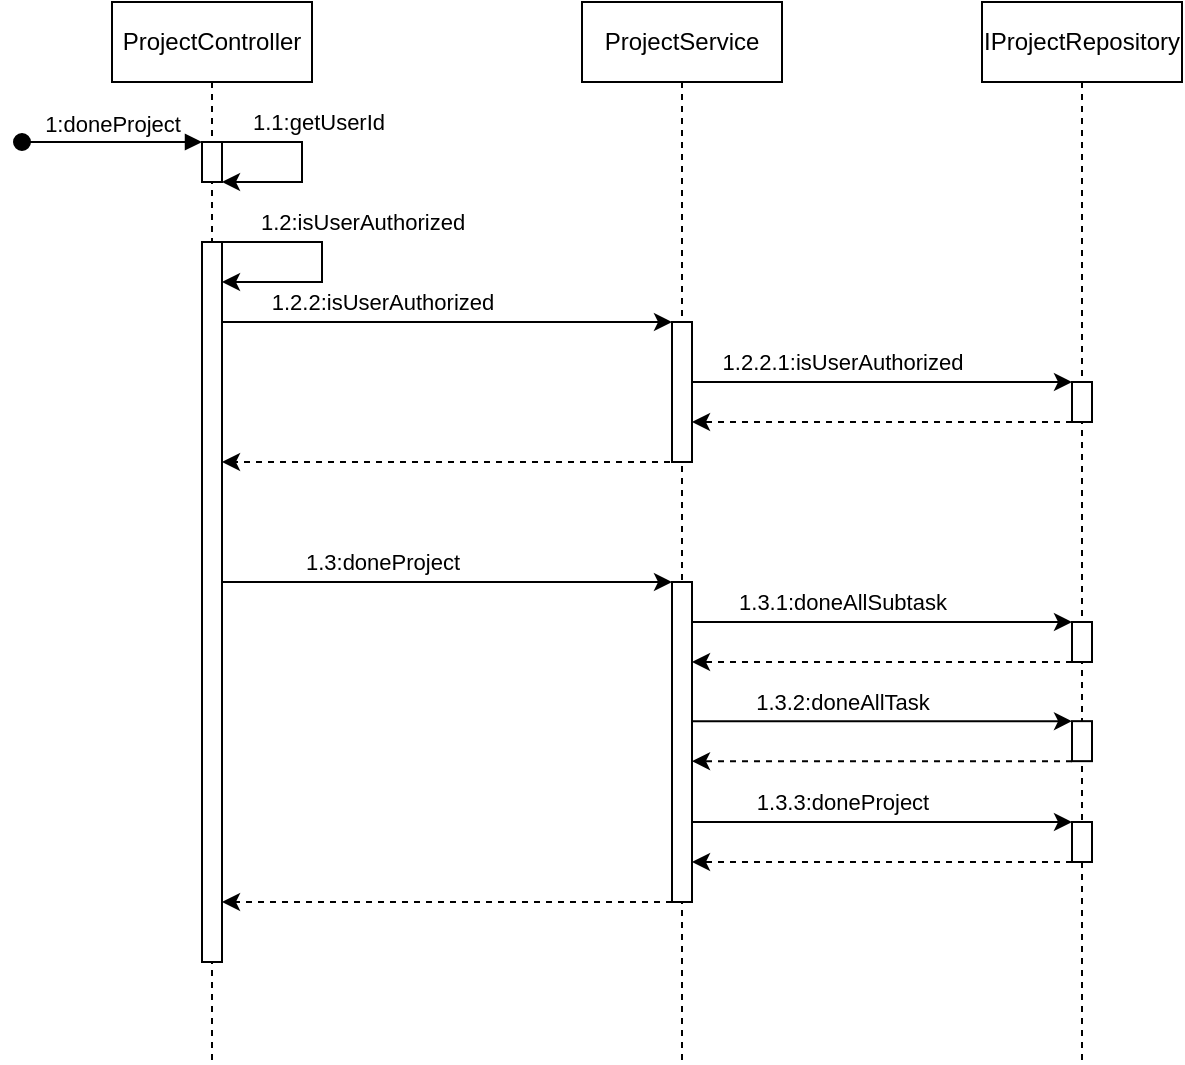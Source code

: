 <mxfile version="21.2.3" type="github">
  <diagram name="Page-1" id="2YBvvXClWsGukQMizWep">
    <mxGraphModel dx="1235" dy="624" grid="1" gridSize="10" guides="1" tooltips="1" connect="1" arrows="1" fold="1" page="1" pageScale="1" pageWidth="850" pageHeight="1100" math="0" shadow="0">
      <root>
        <mxCell id="0" />
        <mxCell id="1" parent="0" />
        <mxCell id="aM9ryv3xv72pqoxQDRHE-1" value="ProjectController" style="shape=umlLifeline;perimeter=lifelinePerimeter;whiteSpace=wrap;html=1;container=0;dropTarget=0;collapsible=0;recursiveResize=0;outlineConnect=0;portConstraint=eastwest;newEdgeStyle={&quot;edgeStyle&quot;:&quot;elbowEdgeStyle&quot;,&quot;elbow&quot;:&quot;vertical&quot;,&quot;curved&quot;:0,&quot;rounded&quot;:0};" parent="1" vertex="1">
          <mxGeometry x="145" y="60" width="100" height="530" as="geometry" />
        </mxCell>
        <mxCell id="aM9ryv3xv72pqoxQDRHE-3" value="1:doneProject" style="html=1;verticalAlign=bottom;startArrow=oval;endArrow=block;startSize=8;edgeStyle=elbowEdgeStyle;elbow=vertical;curved=0;rounded=0;" parent="aM9ryv3xv72pqoxQDRHE-1" edge="1">
          <mxGeometry relative="1" as="geometry">
            <mxPoint x="-45" y="70" as="sourcePoint" />
            <mxPoint x="45" y="70" as="targetPoint" />
          </mxGeometry>
        </mxCell>
        <mxCell id="aM9ryv3xv72pqoxQDRHE-5" value="ProjectService" style="shape=umlLifeline;perimeter=lifelinePerimeter;whiteSpace=wrap;html=1;container=0;dropTarget=0;collapsible=0;recursiveResize=0;outlineConnect=0;portConstraint=eastwest;newEdgeStyle={&quot;edgeStyle&quot;:&quot;elbowEdgeStyle&quot;,&quot;elbow&quot;:&quot;vertical&quot;,&quot;curved&quot;:0,&quot;rounded&quot;:0};" parent="1" vertex="1">
          <mxGeometry x="380" y="60" width="100" height="530" as="geometry" />
        </mxCell>
        <mxCell id="7DoRPzjKM_8E1x4DaRNj-118" value="IProjectRepository" style="shape=umlLifeline;perimeter=lifelinePerimeter;whiteSpace=wrap;html=1;container=0;dropTarget=0;collapsible=0;recursiveResize=0;outlineConnect=0;portConstraint=eastwest;newEdgeStyle={&quot;edgeStyle&quot;:&quot;elbowEdgeStyle&quot;,&quot;elbow&quot;:&quot;vertical&quot;,&quot;curved&quot;:0,&quot;rounded&quot;:0};" vertex="1" parent="1">
          <mxGeometry x="580" y="60" width="100" height="530" as="geometry" />
        </mxCell>
        <mxCell id="7DoRPzjKM_8E1x4DaRNj-119" value="" style="html=1;points=[];perimeter=orthogonalPerimeter;outlineConnect=0;targetShapes=umlLifeline;portConstraint=eastwest;newEdgeStyle={&quot;edgeStyle&quot;:&quot;elbowEdgeStyle&quot;,&quot;elbow&quot;:&quot;vertical&quot;,&quot;curved&quot;:0,&quot;rounded&quot;:0};" vertex="1" parent="1">
          <mxGeometry x="190" y="130" width="10" height="20" as="geometry" />
        </mxCell>
        <object label="" id="7DoRPzjKM_8E1x4DaRNj-120">
          <mxCell style="endArrow=classic;html=1;rounded=0;" edge="1" parent="1" source="7DoRPzjKM_8E1x4DaRNj-119" target="7DoRPzjKM_8E1x4DaRNj-119">
            <mxGeometry width="50" height="50" relative="1" as="geometry">
              <mxPoint x="220" y="150" as="sourcePoint" />
              <mxPoint x="350" y="180" as="targetPoint" />
              <Array as="points">
                <mxPoint x="220" y="130" />
                <mxPoint x="240" y="130" />
                <mxPoint x="240" y="150" />
              </Array>
            </mxGeometry>
          </mxCell>
        </object>
        <mxCell id="7DoRPzjKM_8E1x4DaRNj-121" value="1.1:getUserId" style="edgeLabel;html=1;align=center;verticalAlign=middle;resizable=0;points=[];" vertex="1" connectable="0" parent="7DoRPzjKM_8E1x4DaRNj-120">
          <mxGeometry x="-0.635" relative="1" as="geometry">
            <mxPoint x="29" y="-10" as="offset" />
          </mxGeometry>
        </mxCell>
        <mxCell id="7DoRPzjKM_8E1x4DaRNj-122" value="" style="html=1;points=[];perimeter=orthogonalPerimeter;outlineConnect=0;targetShapes=umlLifeline;portConstraint=eastwest;newEdgeStyle={&quot;edgeStyle&quot;:&quot;elbowEdgeStyle&quot;,&quot;elbow&quot;:&quot;vertical&quot;,&quot;curved&quot;:0,&quot;rounded&quot;:0};" vertex="1" parent="1">
          <mxGeometry x="190" y="180" width="10" height="360" as="geometry" />
        </mxCell>
        <object label="" id="7DoRPzjKM_8E1x4DaRNj-123">
          <mxCell style="endArrow=classic;html=1;rounded=0;" edge="1" parent="1" source="7DoRPzjKM_8E1x4DaRNj-122" target="7DoRPzjKM_8E1x4DaRNj-122">
            <mxGeometry width="50" height="50" relative="1" as="geometry">
              <mxPoint x="210" y="140" as="sourcePoint" />
              <mxPoint x="250" y="250" as="targetPoint" />
              <Array as="points">
                <mxPoint x="230" y="180" />
                <mxPoint x="250" y="180" />
                <mxPoint x="250" y="200" />
              </Array>
            </mxGeometry>
          </mxCell>
        </object>
        <mxCell id="7DoRPzjKM_8E1x4DaRNj-124" value="1.2:isUserAuthorized" style="edgeLabel;html=1;align=center;verticalAlign=middle;resizable=0;points=[];" vertex="1" connectable="0" parent="7DoRPzjKM_8E1x4DaRNj-123">
          <mxGeometry x="-0.635" relative="1" as="geometry">
            <mxPoint x="48" y="-10" as="offset" />
          </mxGeometry>
        </mxCell>
        <mxCell id="7DoRPzjKM_8E1x4DaRNj-125" value="" style="html=1;points=[];perimeter=orthogonalPerimeter;outlineConnect=0;targetShapes=umlLifeline;portConstraint=eastwest;newEdgeStyle={&quot;edgeStyle&quot;:&quot;elbowEdgeStyle&quot;,&quot;elbow&quot;:&quot;vertical&quot;,&quot;curved&quot;:0,&quot;rounded&quot;:0};" vertex="1" parent="1">
          <mxGeometry x="425" y="220" width="10" height="70" as="geometry" />
        </mxCell>
        <mxCell id="7DoRPzjKM_8E1x4DaRNj-126" value="" style="html=1;points=[];perimeter=orthogonalPerimeter;outlineConnect=0;targetShapes=umlLifeline;portConstraint=eastwest;newEdgeStyle={&quot;edgeStyle&quot;:&quot;elbowEdgeStyle&quot;,&quot;elbow&quot;:&quot;vertical&quot;,&quot;curved&quot;:0,&quot;rounded&quot;:0};" vertex="1" parent="1">
          <mxGeometry x="425" y="350" width="10" height="160" as="geometry" />
        </mxCell>
        <mxCell id="7DoRPzjKM_8E1x4DaRNj-133" value="" style="html=1;points=[];perimeter=orthogonalPerimeter;outlineConnect=0;targetShapes=umlLifeline;portConstraint=eastwest;newEdgeStyle={&quot;edgeStyle&quot;:&quot;elbowEdgeStyle&quot;,&quot;elbow&quot;:&quot;vertical&quot;,&quot;curved&quot;:0,&quot;rounded&quot;:0};" vertex="1" parent="1">
          <mxGeometry x="625" y="250" width="10" height="20" as="geometry" />
        </mxCell>
        <mxCell id="7DoRPzjKM_8E1x4DaRNj-134" value="" style="html=1;points=[];perimeter=orthogonalPerimeter;outlineConnect=0;targetShapes=umlLifeline;portConstraint=eastwest;newEdgeStyle={&quot;edgeStyle&quot;:&quot;elbowEdgeStyle&quot;,&quot;elbow&quot;:&quot;vertical&quot;,&quot;curved&quot;:0,&quot;rounded&quot;:0};" vertex="1" parent="1">
          <mxGeometry x="625" y="370" width="10" height="20" as="geometry" />
        </mxCell>
        <mxCell id="7DoRPzjKM_8E1x4DaRNj-143" value="" style="endArrow=classic;html=1;rounded=0;" edge="1" parent="1" source="7DoRPzjKM_8E1x4DaRNj-122" target="7DoRPzjKM_8E1x4DaRNj-125">
          <mxGeometry width="50" height="50" relative="1" as="geometry">
            <mxPoint x="200" y="230" as="sourcePoint" />
            <mxPoint x="430" y="230" as="targetPoint" />
            <Array as="points">
              <mxPoint x="310" y="220" />
            </Array>
          </mxGeometry>
        </mxCell>
        <mxCell id="7DoRPzjKM_8E1x4DaRNj-144" value="1.2.2:isUserAuthorized" style="edgeLabel;html=1;align=center;verticalAlign=middle;resizable=0;points=[];" vertex="1" connectable="0" parent="7DoRPzjKM_8E1x4DaRNj-143">
          <mxGeometry x="-0.711" relative="1" as="geometry">
            <mxPoint x="47" y="-10" as="offset" />
          </mxGeometry>
        </mxCell>
        <mxCell id="7DoRPzjKM_8E1x4DaRNj-145" value="" style="endArrow=classic;html=1;rounded=0;" edge="1" parent="1" source="7DoRPzjKM_8E1x4DaRNj-125" target="7DoRPzjKM_8E1x4DaRNj-133">
          <mxGeometry width="50" height="50" relative="1" as="geometry">
            <mxPoint x="440" y="250" as="sourcePoint" />
            <mxPoint x="620" y="250" as="targetPoint" />
            <Array as="points">
              <mxPoint x="550" y="250" />
            </Array>
          </mxGeometry>
        </mxCell>
        <mxCell id="7DoRPzjKM_8E1x4DaRNj-146" value="1.2.2.1:isUserAuthorized" style="edgeLabel;html=1;align=center;verticalAlign=middle;resizable=0;points=[];" vertex="1" connectable="0" parent="7DoRPzjKM_8E1x4DaRNj-145">
          <mxGeometry x="-0.711" relative="1" as="geometry">
            <mxPoint x="47" y="-10" as="offset" />
          </mxGeometry>
        </mxCell>
        <mxCell id="7DoRPzjKM_8E1x4DaRNj-147" value="" style="endArrow=classic;html=1;rounded=0;dashed=1;" edge="1" parent="1" source="7DoRPzjKM_8E1x4DaRNj-133" target="7DoRPzjKM_8E1x4DaRNj-125">
          <mxGeometry width="50" height="50" relative="1" as="geometry">
            <mxPoint x="320" y="260" as="sourcePoint" />
            <mxPoint x="440" y="270" as="targetPoint" />
            <Array as="points">
              <mxPoint x="510" y="270" />
            </Array>
          </mxGeometry>
        </mxCell>
        <mxCell id="7DoRPzjKM_8E1x4DaRNj-148" value="" style="endArrow=classic;html=1;rounded=0;dashed=1;" edge="1" parent="1" target="7DoRPzjKM_8E1x4DaRNj-122">
          <mxGeometry width="50" height="50" relative="1" as="geometry">
            <mxPoint x="430" y="290" as="sourcePoint" />
            <mxPoint x="240" y="290" as="targetPoint" />
            <Array as="points">
              <mxPoint x="315" y="290" />
            </Array>
          </mxGeometry>
        </mxCell>
        <mxCell id="7DoRPzjKM_8E1x4DaRNj-149" value="" style="endArrow=classic;html=1;rounded=0;" edge="1" parent="1" source="7DoRPzjKM_8E1x4DaRNj-122">
          <mxGeometry width="50" height="50" relative="1" as="geometry">
            <mxPoint x="210" y="350" as="sourcePoint" />
            <mxPoint x="425" y="350" as="targetPoint" />
            <Array as="points">
              <mxPoint x="310" y="350" />
            </Array>
          </mxGeometry>
        </mxCell>
        <mxCell id="7DoRPzjKM_8E1x4DaRNj-150" value="1.3:doneProject" style="edgeLabel;html=1;align=center;verticalAlign=middle;resizable=0;points=[];" vertex="1" connectable="0" parent="7DoRPzjKM_8E1x4DaRNj-149">
          <mxGeometry x="-0.711" relative="1" as="geometry">
            <mxPoint x="47" y="-10" as="offset" />
          </mxGeometry>
        </mxCell>
        <mxCell id="7DoRPzjKM_8E1x4DaRNj-151" value="" style="endArrow=classic;html=1;rounded=0;" edge="1" parent="1" source="7DoRPzjKM_8E1x4DaRNj-126" target="7DoRPzjKM_8E1x4DaRNj-134">
          <mxGeometry width="50" height="50" relative="1" as="geometry">
            <mxPoint x="510" y="370" as="sourcePoint" />
            <mxPoint x="690" y="370" as="targetPoint" />
            <Array as="points">
              <mxPoint x="620" y="370" />
            </Array>
          </mxGeometry>
        </mxCell>
        <mxCell id="7DoRPzjKM_8E1x4DaRNj-152" value="1.3.1:doneAllSubtask" style="edgeLabel;html=1;align=center;verticalAlign=middle;resizable=0;points=[];" vertex="1" connectable="0" parent="7DoRPzjKM_8E1x4DaRNj-151">
          <mxGeometry x="-0.711" relative="1" as="geometry">
            <mxPoint x="47" y="-10" as="offset" />
          </mxGeometry>
        </mxCell>
        <mxCell id="7DoRPzjKM_8E1x4DaRNj-153" value="" style="endArrow=classic;html=1;rounded=0;dashed=1;" edge="1" parent="1" source="7DoRPzjKM_8E1x4DaRNj-134" target="7DoRPzjKM_8E1x4DaRNj-126">
          <mxGeometry width="50" height="50" relative="1" as="geometry">
            <mxPoint x="390" y="380" as="sourcePoint" />
            <mxPoint x="510" y="390" as="targetPoint" />
            <Array as="points">
              <mxPoint x="580" y="390" />
            </Array>
          </mxGeometry>
        </mxCell>
        <mxCell id="7DoRPzjKM_8E1x4DaRNj-154" value="" style="endArrow=classic;html=1;rounded=0;dashed=1;" edge="1" parent="1" source="7DoRPzjKM_8E1x4DaRNj-126" target="7DoRPzjKM_8E1x4DaRNj-122">
          <mxGeometry width="50" height="50" relative="1" as="geometry">
            <mxPoint x="430" y="420" as="sourcePoint" />
            <mxPoint x="210" y="510" as="targetPoint" />
            <Array as="points">
              <mxPoint x="310" y="510" />
            </Array>
          </mxGeometry>
        </mxCell>
        <mxCell id="7DoRPzjKM_8E1x4DaRNj-197" value="" style="html=1;points=[];perimeter=orthogonalPerimeter;outlineConnect=0;targetShapes=umlLifeline;portConstraint=eastwest;newEdgeStyle={&quot;edgeStyle&quot;:&quot;elbowEdgeStyle&quot;,&quot;elbow&quot;:&quot;vertical&quot;,&quot;curved&quot;:0,&quot;rounded&quot;:0};" vertex="1" parent="1">
          <mxGeometry x="625" y="419.58" width="10" height="20" as="geometry" />
        </mxCell>
        <mxCell id="7DoRPzjKM_8E1x4DaRNj-198" value="" style="endArrow=classic;html=1;rounded=0;" edge="1" target="7DoRPzjKM_8E1x4DaRNj-197" parent="1">
          <mxGeometry width="50" height="50" relative="1" as="geometry">
            <mxPoint x="435" y="419.58" as="sourcePoint" />
            <mxPoint x="690" y="419.58" as="targetPoint" />
            <Array as="points">
              <mxPoint x="620" y="419.58" />
            </Array>
          </mxGeometry>
        </mxCell>
        <mxCell id="7DoRPzjKM_8E1x4DaRNj-199" value="1.3.2:doneAllTask" style="edgeLabel;html=1;align=center;verticalAlign=middle;resizable=0;points=[];" vertex="1" connectable="0" parent="7DoRPzjKM_8E1x4DaRNj-198">
          <mxGeometry x="-0.711" relative="1" as="geometry">
            <mxPoint x="47" y="-10" as="offset" />
          </mxGeometry>
        </mxCell>
        <mxCell id="7DoRPzjKM_8E1x4DaRNj-200" value="" style="endArrow=classic;html=1;rounded=0;dashed=1;" edge="1" source="7DoRPzjKM_8E1x4DaRNj-197" parent="1">
          <mxGeometry width="50" height="50" relative="1" as="geometry">
            <mxPoint x="390" y="429.58" as="sourcePoint" />
            <mxPoint x="435" y="439.58" as="targetPoint" />
            <Array as="points">
              <mxPoint x="580" y="439.58" />
            </Array>
          </mxGeometry>
        </mxCell>
        <mxCell id="7DoRPzjKM_8E1x4DaRNj-201" value="" style="html=1;points=[];perimeter=orthogonalPerimeter;outlineConnect=0;targetShapes=umlLifeline;portConstraint=eastwest;newEdgeStyle={&quot;edgeStyle&quot;:&quot;elbowEdgeStyle&quot;,&quot;elbow&quot;:&quot;vertical&quot;,&quot;curved&quot;:0,&quot;rounded&quot;:0};" vertex="1" parent="1">
          <mxGeometry x="625" y="470" width="10" height="20" as="geometry" />
        </mxCell>
        <mxCell id="7DoRPzjKM_8E1x4DaRNj-202" value="" style="endArrow=classic;html=1;rounded=0;" edge="1" target="7DoRPzjKM_8E1x4DaRNj-201" parent="1">
          <mxGeometry width="50" height="50" relative="1" as="geometry">
            <mxPoint x="435" y="470" as="sourcePoint" />
            <mxPoint x="690" y="470" as="targetPoint" />
            <Array as="points">
              <mxPoint x="620" y="470" />
            </Array>
          </mxGeometry>
        </mxCell>
        <mxCell id="7DoRPzjKM_8E1x4DaRNj-203" value="1.3.3:doneProject" style="edgeLabel;html=1;align=center;verticalAlign=middle;resizable=0;points=[];" vertex="1" connectable="0" parent="7DoRPzjKM_8E1x4DaRNj-202">
          <mxGeometry x="-0.711" relative="1" as="geometry">
            <mxPoint x="47" y="-10" as="offset" />
          </mxGeometry>
        </mxCell>
        <mxCell id="7DoRPzjKM_8E1x4DaRNj-204" value="" style="endArrow=classic;html=1;rounded=0;dashed=1;" edge="1" source="7DoRPzjKM_8E1x4DaRNj-201" parent="1">
          <mxGeometry width="50" height="50" relative="1" as="geometry">
            <mxPoint x="390" y="480" as="sourcePoint" />
            <mxPoint x="435" y="490" as="targetPoint" />
            <Array as="points">
              <mxPoint x="580" y="490" />
            </Array>
          </mxGeometry>
        </mxCell>
      </root>
    </mxGraphModel>
  </diagram>
</mxfile>
